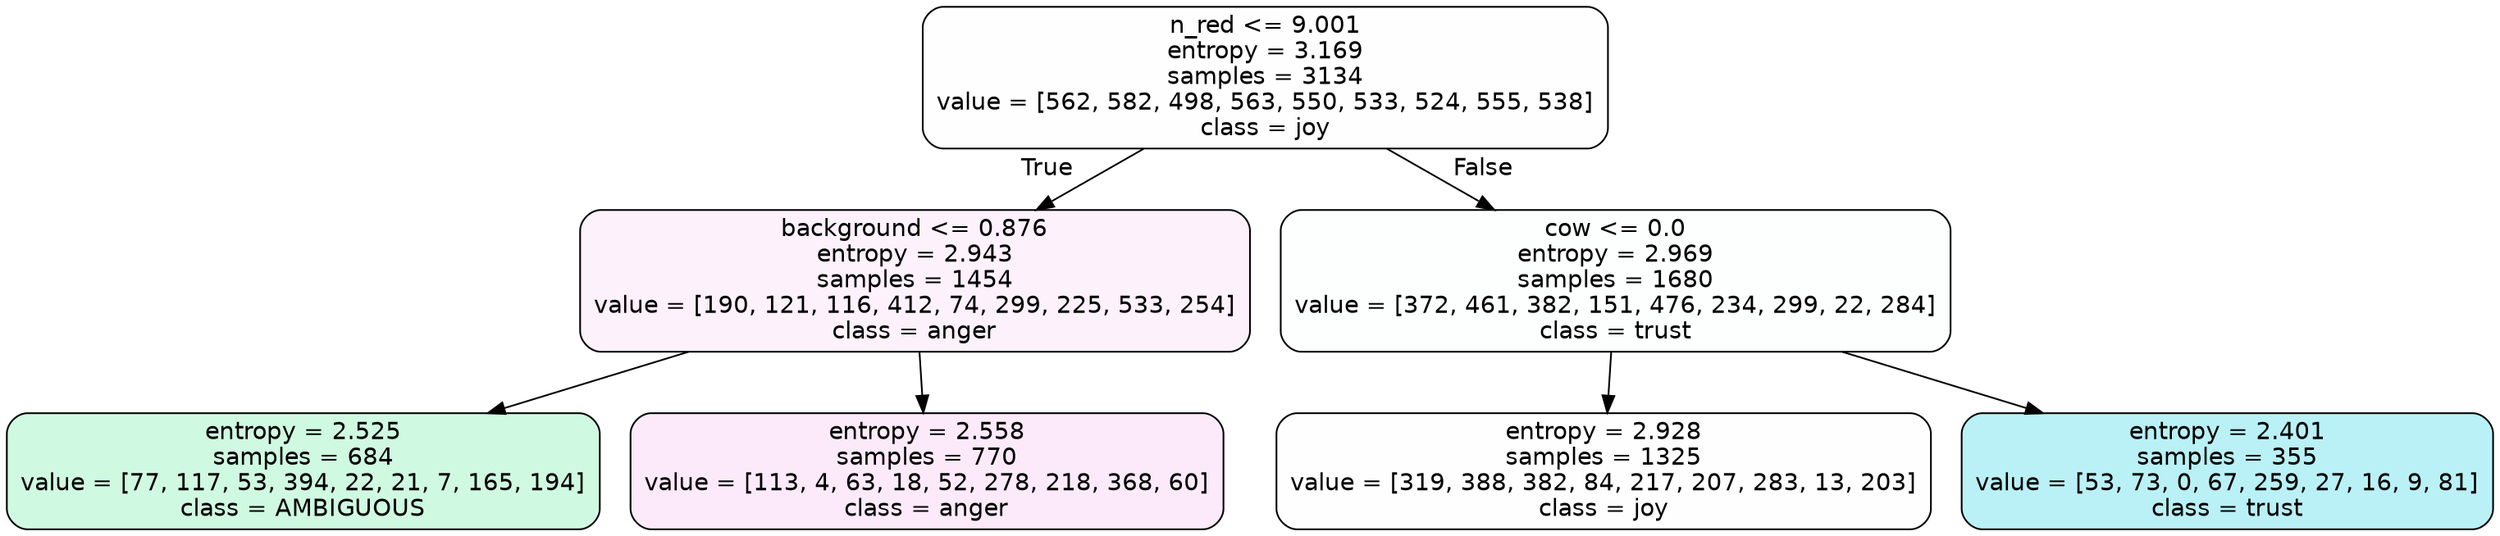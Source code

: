 digraph Tree {
node [shape=box, style="filled, rounded", color="black", fontname=helvetica] ;
edge [fontname=helvetica] ;
0 [label="n_red <= 9.001\nentropy = 3.169\nsamples = 3134\nvalue = [562, 582, 498, 563, 550, 533, 524, 555, 538]\nclass = joy", fillcolor="#d7e53901"] ;
1 [label="background <= 0.876\nentropy = 2.943\nsamples = 1454\nvalue = [190, 121, 116, 412, 74, 299, 225, 533, 254]\nclass = anger", fillcolor="#e539d711"] ;
0 -> 1 [labeldistance=2.5, labelangle=45, headlabel="True"] ;
2 [label="entropy = 2.525\nsamples = 684\nvalue = [77, 117, 53, 394, 22, 21, 7, 165, 194]\nclass = AMBIGUOUS", fillcolor="#39e5813c"] ;
1 -> 2 ;
3 [label="entropy = 2.558\nsamples = 770\nvalue = [113, 4, 63, 18, 52, 278, 218, 368, 60]\nclass = anger", fillcolor="#e539d71a"] ;
1 -> 3 ;
4 [label="cow <= 0.0\nentropy = 2.969\nsamples = 1680\nvalue = [372, 461, 382, 151, 476, 234, 299, 22, 284]\nclass = trust", fillcolor="#39d7e502"] ;
0 -> 4 [labeldistance=2.5, labelangle=-45, headlabel="False"] ;
5 [label="entropy = 2.928\nsamples = 1325\nvalue = [319, 388, 382, 84, 217, 207, 283, 13, 203]\nclass = joy", fillcolor="#d7e53901"] ;
4 -> 5 ;
6 [label="entropy = 2.401\nsamples = 355\nvalue = [53, 73, 0, 67, 259, 27, 16, 9, 81]\nclass = trust", fillcolor="#39d7e55a"] ;
4 -> 6 ;
}